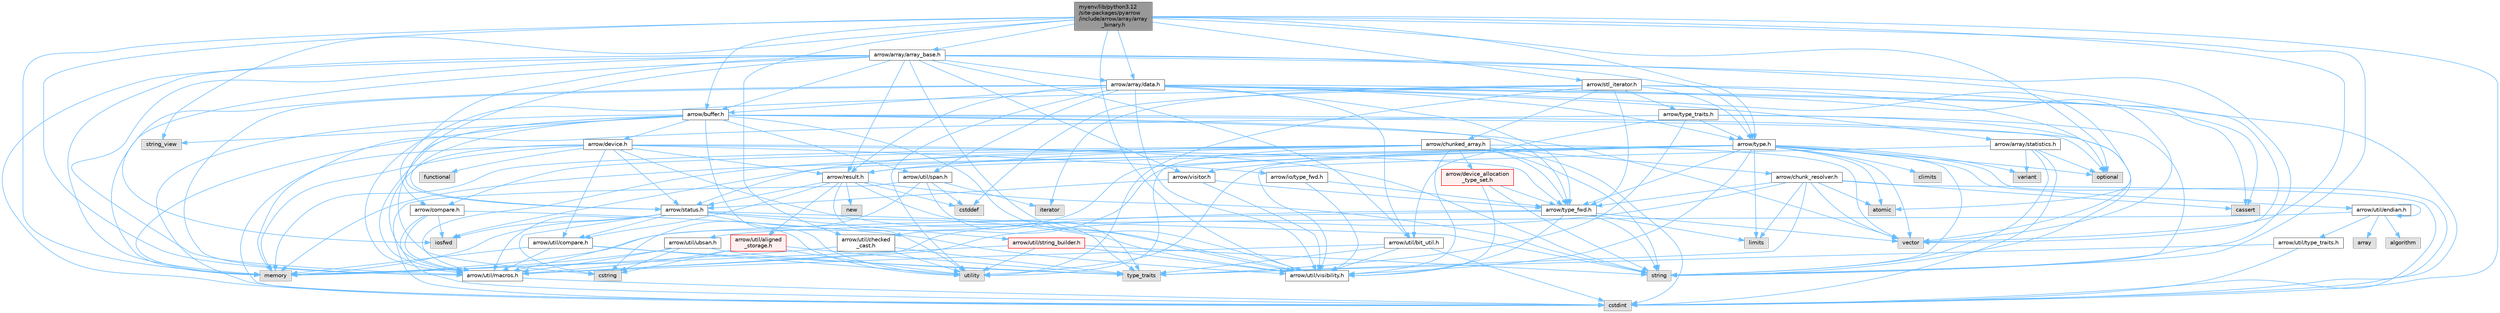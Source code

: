 digraph "myenv/lib/python3.12/site-packages/pyarrow/include/arrow/array/array_binary.h"
{
 // LATEX_PDF_SIZE
  bgcolor="transparent";
  edge [fontname=Helvetica,fontsize=10,labelfontname=Helvetica,labelfontsize=10];
  node [fontname=Helvetica,fontsize=10,shape=box,height=0.2,width=0.4];
  Node1 [id="Node000001",label="myenv/lib/python3.12\l/site-packages/pyarrow\l/include/arrow/array/array\l_binary.h",height=0.2,width=0.4,color="gray40", fillcolor="grey60", style="filled", fontcolor="black",tooltip=" "];
  Node1 -> Node2 [id="edge1_Node000001_Node000002",color="steelblue1",style="solid",tooltip=" "];
  Node2 [id="Node000002",label="cstdint",height=0.2,width=0.4,color="grey60", fillcolor="#E0E0E0", style="filled",tooltip=" "];
  Node1 -> Node3 [id="edge2_Node000001_Node000003",color="steelblue1",style="solid",tooltip=" "];
  Node3 [id="Node000003",label="memory",height=0.2,width=0.4,color="grey60", fillcolor="#E0E0E0", style="filled",tooltip=" "];
  Node1 -> Node4 [id="edge3_Node000001_Node000004",color="steelblue1",style="solid",tooltip=" "];
  Node4 [id="Node000004",label="optional",height=0.2,width=0.4,color="grey60", fillcolor="#E0E0E0", style="filled",tooltip=" "];
  Node1 -> Node5 [id="edge4_Node000001_Node000005",color="steelblue1",style="solid",tooltip=" "];
  Node5 [id="Node000005",label="string",height=0.2,width=0.4,color="grey60", fillcolor="#E0E0E0", style="filled",tooltip=" "];
  Node1 -> Node6 [id="edge5_Node000001_Node000006",color="steelblue1",style="solid",tooltip=" "];
  Node6 [id="Node000006",label="string_view",height=0.2,width=0.4,color="grey60", fillcolor="#E0E0E0", style="filled",tooltip=" "];
  Node1 -> Node7 [id="edge6_Node000001_Node000007",color="steelblue1",style="solid",tooltip=" "];
  Node7 [id="Node000007",label="vector",height=0.2,width=0.4,color="grey60", fillcolor="#E0E0E0", style="filled",tooltip=" "];
  Node1 -> Node8 [id="edge7_Node000001_Node000008",color="steelblue1",style="solid",tooltip=" "];
  Node8 [id="Node000008",label="arrow/array/array_base.h",height=0.2,width=0.4,color="grey40", fillcolor="white", style="filled",URL="$array__base_8h.html",tooltip=" "];
  Node8 -> Node2 [id="edge8_Node000008_Node000002",color="steelblue1",style="solid",tooltip=" "];
  Node8 -> Node9 [id="edge9_Node000008_Node000009",color="steelblue1",style="solid",tooltip=" "];
  Node9 [id="Node000009",label="iosfwd",height=0.2,width=0.4,color="grey60", fillcolor="#E0E0E0", style="filled",tooltip=" "];
  Node8 -> Node3 [id="edge10_Node000008_Node000003",color="steelblue1",style="solid",tooltip=" "];
  Node8 -> Node5 [id="edge11_Node000008_Node000005",color="steelblue1",style="solid",tooltip=" "];
  Node8 -> Node7 [id="edge12_Node000008_Node000007",color="steelblue1",style="solid",tooltip=" "];
  Node8 -> Node10 [id="edge13_Node000008_Node000010",color="steelblue1",style="solid",tooltip=" "];
  Node10 [id="Node000010",label="arrow/array/data.h",height=0.2,width=0.4,color="grey40", fillcolor="white", style="filled",URL="$data_8h.html",tooltip=" "];
  Node10 -> Node11 [id="edge14_Node000010_Node000011",color="steelblue1",style="solid",tooltip=" "];
  Node11 [id="Node000011",label="atomic",height=0.2,width=0.4,color="grey60", fillcolor="#E0E0E0", style="filled",tooltip=" "];
  Node10 -> Node12 [id="edge15_Node000010_Node000012",color="steelblue1",style="solid",tooltip=" "];
  Node12 [id="Node000012",label="cassert",height=0.2,width=0.4,color="grey60", fillcolor="#E0E0E0", style="filled",tooltip=" "];
  Node10 -> Node2 [id="edge16_Node000010_Node000002",color="steelblue1",style="solid",tooltip=" "];
  Node10 -> Node3 [id="edge17_Node000010_Node000003",color="steelblue1",style="solid",tooltip=" "];
  Node10 -> Node13 [id="edge18_Node000010_Node000013",color="steelblue1",style="solid",tooltip=" "];
  Node13 [id="Node000013",label="utility",height=0.2,width=0.4,color="grey60", fillcolor="#E0E0E0", style="filled",tooltip=" "];
  Node10 -> Node7 [id="edge19_Node000010_Node000007",color="steelblue1",style="solid",tooltip=" "];
  Node10 -> Node14 [id="edge20_Node000010_Node000014",color="steelblue1",style="solid",tooltip=" "];
  Node14 [id="Node000014",label="arrow/array/statistics.h",height=0.2,width=0.4,color="grey40", fillcolor="white", style="filled",URL="$arrow_2array_2statistics_8h.html",tooltip=" "];
  Node14 -> Node2 [id="edge21_Node000014_Node000002",color="steelblue1",style="solid",tooltip=" "];
  Node14 -> Node4 [id="edge22_Node000014_Node000004",color="steelblue1",style="solid",tooltip=" "];
  Node14 -> Node5 [id="edge23_Node000014_Node000005",color="steelblue1",style="solid",tooltip=" "];
  Node14 -> Node15 [id="edge24_Node000014_Node000015",color="steelblue1",style="solid",tooltip=" "];
  Node15 [id="Node000015",label="variant",height=0.2,width=0.4,color="grey60", fillcolor="#E0E0E0", style="filled",tooltip=" "];
  Node14 -> Node16 [id="edge25_Node000014_Node000016",color="steelblue1",style="solid",tooltip=" "];
  Node16 [id="Node000016",label="arrow/util/visibility.h",height=0.2,width=0.4,color="grey40", fillcolor="white", style="filled",URL="$include_2arrow_2util_2visibility_8h.html",tooltip=" "];
  Node10 -> Node17 [id="edge26_Node000010_Node000017",color="steelblue1",style="solid",tooltip=" "];
  Node17 [id="Node000017",label="arrow/buffer.h",height=0.2,width=0.4,color="grey40", fillcolor="white", style="filled",URL="$buffer_8h.html",tooltip=" "];
  Node17 -> Node2 [id="edge27_Node000017_Node000002",color="steelblue1",style="solid",tooltip=" "];
  Node17 -> Node18 [id="edge28_Node000017_Node000018",color="steelblue1",style="solid",tooltip=" "];
  Node18 [id="Node000018",label="cstring",height=0.2,width=0.4,color="grey60", fillcolor="#E0E0E0", style="filled",tooltip=" "];
  Node17 -> Node3 [id="edge29_Node000017_Node000003",color="steelblue1",style="solid",tooltip=" "];
  Node17 -> Node4 [id="edge30_Node000017_Node000004",color="steelblue1",style="solid",tooltip=" "];
  Node17 -> Node5 [id="edge31_Node000017_Node000005",color="steelblue1",style="solid",tooltip=" "];
  Node17 -> Node6 [id="edge32_Node000017_Node000006",color="steelblue1",style="solid",tooltip=" "];
  Node17 -> Node13 [id="edge33_Node000017_Node000013",color="steelblue1",style="solid",tooltip=" "];
  Node17 -> Node7 [id="edge34_Node000017_Node000007",color="steelblue1",style="solid",tooltip=" "];
  Node17 -> Node19 [id="edge35_Node000017_Node000019",color="steelblue1",style="solid",tooltip=" "];
  Node19 [id="Node000019",label="arrow/device.h",height=0.2,width=0.4,color="grey40", fillcolor="white", style="filled",URL="$device_8h.html",tooltip=" "];
  Node19 -> Node2 [id="edge36_Node000019_Node000002",color="steelblue1",style="solid",tooltip=" "];
  Node19 -> Node20 [id="edge37_Node000019_Node000020",color="steelblue1",style="solid",tooltip=" "];
  Node20 [id="Node000020",label="functional",height=0.2,width=0.4,color="grey60", fillcolor="#E0E0E0", style="filled",tooltip=" "];
  Node19 -> Node3 [id="edge38_Node000019_Node000003",color="steelblue1",style="solid",tooltip=" "];
  Node19 -> Node5 [id="edge39_Node000019_Node000005",color="steelblue1",style="solid",tooltip=" "];
  Node19 -> Node21 [id="edge40_Node000019_Node000021",color="steelblue1",style="solid",tooltip=" "];
  Node21 [id="Node000021",label="arrow/io/type_fwd.h",height=0.2,width=0.4,color="grey40", fillcolor="white", style="filled",URL="$arrow_2io_2type__fwd_8h.html",tooltip=" "];
  Node21 -> Node22 [id="edge41_Node000021_Node000022",color="steelblue1",style="solid",tooltip=" "];
  Node22 [id="Node000022",label="arrow/type_fwd.h",height=0.2,width=0.4,color="grey40", fillcolor="white", style="filled",URL="$arrow_2type__fwd_8h.html",tooltip=" "];
  Node22 -> Node23 [id="edge42_Node000022_Node000023",color="steelblue1",style="solid",tooltip=" "];
  Node23 [id="Node000023",label="limits",height=0.2,width=0.4,color="grey60", fillcolor="#E0E0E0", style="filled",tooltip=" "];
  Node22 -> Node3 [id="edge43_Node000022_Node000003",color="steelblue1",style="solid",tooltip=" "];
  Node22 -> Node5 [id="edge44_Node000022_Node000005",color="steelblue1",style="solid",tooltip=" "];
  Node22 -> Node7 [id="edge45_Node000022_Node000007",color="steelblue1",style="solid",tooltip=" "];
  Node22 -> Node24 [id="edge46_Node000022_Node000024",color="steelblue1",style="solid",tooltip=" "];
  Node24 [id="Node000024",label="arrow/util/macros.h",height=0.2,width=0.4,color="grey40", fillcolor="white", style="filled",URL="$macros_8h.html",tooltip=" "];
  Node24 -> Node2 [id="edge47_Node000024_Node000002",color="steelblue1",style="solid",tooltip=" "];
  Node22 -> Node16 [id="edge48_Node000022_Node000016",color="steelblue1",style="solid",tooltip=" "];
  Node21 -> Node16 [id="edge49_Node000021_Node000016",color="steelblue1",style="solid",tooltip=" "];
  Node19 -> Node25 [id="edge50_Node000019_Node000025",color="steelblue1",style="solid",tooltip=" "];
  Node25 [id="Node000025",label="arrow/result.h",height=0.2,width=0.4,color="grey40", fillcolor="white", style="filled",URL="$result_8h.html",tooltip=" "];
  Node25 -> Node26 [id="edge51_Node000025_Node000026",color="steelblue1",style="solid",tooltip=" "];
  Node26 [id="Node000026",label="cstddef",height=0.2,width=0.4,color="grey60", fillcolor="#E0E0E0", style="filled",tooltip=" "];
  Node25 -> Node27 [id="edge52_Node000025_Node000027",color="steelblue1",style="solid",tooltip=" "];
  Node27 [id="Node000027",label="new",height=0.2,width=0.4,color="grey60", fillcolor="#E0E0E0", style="filled",tooltip=" "];
  Node25 -> Node5 [id="edge53_Node000025_Node000005",color="steelblue1",style="solid",tooltip=" "];
  Node25 -> Node28 [id="edge54_Node000025_Node000028",color="steelblue1",style="solid",tooltip=" "];
  Node28 [id="Node000028",label="type_traits",height=0.2,width=0.4,color="grey60", fillcolor="#E0E0E0", style="filled",tooltip=" "];
  Node25 -> Node13 [id="edge55_Node000025_Node000013",color="steelblue1",style="solid",tooltip=" "];
  Node25 -> Node29 [id="edge56_Node000025_Node000029",color="steelblue1",style="solid",tooltip=" "];
  Node29 [id="Node000029",label="arrow/status.h",height=0.2,width=0.4,color="grey40", fillcolor="white", style="filled",URL="$status_8h.html",tooltip=" "];
  Node29 -> Node18 [id="edge57_Node000029_Node000018",color="steelblue1",style="solid",tooltip=" "];
  Node29 -> Node9 [id="edge58_Node000029_Node000009",color="steelblue1",style="solid",tooltip=" "];
  Node29 -> Node3 [id="edge59_Node000029_Node000003",color="steelblue1",style="solid",tooltip=" "];
  Node29 -> Node5 [id="edge60_Node000029_Node000005",color="steelblue1",style="solid",tooltip=" "];
  Node29 -> Node13 [id="edge61_Node000029_Node000013",color="steelblue1",style="solid",tooltip=" "];
  Node29 -> Node30 [id="edge62_Node000029_Node000030",color="steelblue1",style="solid",tooltip=" "];
  Node30 [id="Node000030",label="arrow/util/compare.h",height=0.2,width=0.4,color="grey40", fillcolor="white", style="filled",URL="$util_2compare_8h.html",tooltip=" "];
  Node30 -> Node3 [id="edge63_Node000030_Node000003",color="steelblue1",style="solid",tooltip=" "];
  Node30 -> Node28 [id="edge64_Node000030_Node000028",color="steelblue1",style="solid",tooltip=" "];
  Node30 -> Node13 [id="edge65_Node000030_Node000013",color="steelblue1",style="solid",tooltip=" "];
  Node30 -> Node24 [id="edge66_Node000030_Node000024",color="steelblue1",style="solid",tooltip=" "];
  Node29 -> Node24 [id="edge67_Node000029_Node000024",color="steelblue1",style="solid",tooltip=" "];
  Node29 -> Node31 [id="edge68_Node000029_Node000031",color="steelblue1",style="solid",tooltip=" "];
  Node31 [id="Node000031",label="arrow/util/string_builder.h",height=0.2,width=0.4,color="red", fillcolor="#FFF0F0", style="filled",URL="$string__builder_8h.html",tooltip=" "];
  Node31 -> Node3 [id="edge69_Node000031_Node000003",color="steelblue1",style="solid",tooltip=" "];
  Node31 -> Node5 [id="edge70_Node000031_Node000005",color="steelblue1",style="solid",tooltip=" "];
  Node31 -> Node13 [id="edge71_Node000031_Node000013",color="steelblue1",style="solid",tooltip=" "];
  Node31 -> Node16 [id="edge72_Node000031_Node000016",color="steelblue1",style="solid",tooltip=" "];
  Node29 -> Node16 [id="edge73_Node000029_Node000016",color="steelblue1",style="solid",tooltip=" "];
  Node25 -> Node33 [id="edge74_Node000025_Node000033",color="steelblue1",style="solid",tooltip=" "];
  Node33 [id="Node000033",label="arrow/util/aligned\l_storage.h",height=0.2,width=0.4,color="red", fillcolor="#FFF0F0", style="filled",URL="$aligned__storage_8h.html",tooltip=" "];
  Node33 -> Node18 [id="edge75_Node000033_Node000018",color="steelblue1",style="solid",tooltip=" "];
  Node33 -> Node28 [id="edge76_Node000033_Node000028",color="steelblue1",style="solid",tooltip=" "];
  Node33 -> Node13 [id="edge77_Node000033_Node000013",color="steelblue1",style="solid",tooltip=" "];
  Node33 -> Node24 [id="edge78_Node000033_Node000024",color="steelblue1",style="solid",tooltip=" "];
  Node25 -> Node30 [id="edge79_Node000025_Node000030",color="steelblue1",style="solid",tooltip=" "];
  Node19 -> Node29 [id="edge80_Node000019_Node000029",color="steelblue1",style="solid",tooltip=" "];
  Node19 -> Node22 [id="edge81_Node000019_Node000022",color="steelblue1",style="solid",tooltip=" "];
  Node19 -> Node30 [id="edge82_Node000019_Node000030",color="steelblue1",style="solid",tooltip=" "];
  Node19 -> Node24 [id="edge83_Node000019_Node000024",color="steelblue1",style="solid",tooltip=" "];
  Node19 -> Node16 [id="edge84_Node000019_Node000016",color="steelblue1",style="solid",tooltip=" "];
  Node17 -> Node29 [id="edge85_Node000017_Node000029",color="steelblue1",style="solid",tooltip=" "];
  Node17 -> Node22 [id="edge86_Node000017_Node000022",color="steelblue1",style="solid",tooltip=" "];
  Node17 -> Node24 [id="edge87_Node000017_Node000024",color="steelblue1",style="solid",tooltip=" "];
  Node17 -> Node35 [id="edge88_Node000017_Node000035",color="steelblue1",style="solid",tooltip=" "];
  Node35 [id="Node000035",label="arrow/util/span.h",height=0.2,width=0.4,color="grey40", fillcolor="white", style="filled",URL="$span_8h.html",tooltip=" "];
  Node35 -> Node26 [id="edge89_Node000035_Node000026",color="steelblue1",style="solid",tooltip=" "];
  Node35 -> Node2 [id="edge90_Node000035_Node000002",color="steelblue1",style="solid",tooltip=" "];
  Node35 -> Node18 [id="edge91_Node000035_Node000018",color="steelblue1",style="solid",tooltip=" "];
  Node35 -> Node36 [id="edge92_Node000035_Node000036",color="steelblue1",style="solid",tooltip=" "];
  Node36 [id="Node000036",label="iterator",height=0.2,width=0.4,color="grey60", fillcolor="#E0E0E0", style="filled",tooltip=" "];
  Node35 -> Node28 [id="edge93_Node000035_Node000028",color="steelblue1",style="solid",tooltip=" "];
  Node17 -> Node16 [id="edge94_Node000017_Node000016",color="steelblue1",style="solid",tooltip=" "];
  Node10 -> Node25 [id="edge95_Node000010_Node000025",color="steelblue1",style="solid",tooltip=" "];
  Node10 -> Node37 [id="edge96_Node000010_Node000037",color="steelblue1",style="solid",tooltip=" "];
  Node37 [id="Node000037",label="arrow/type.h",height=0.2,width=0.4,color="grey40", fillcolor="white", style="filled",URL="$type_8h.html",tooltip=" "];
  Node37 -> Node11 [id="edge97_Node000037_Node000011",color="steelblue1",style="solid",tooltip=" "];
  Node37 -> Node38 [id="edge98_Node000037_Node000038",color="steelblue1",style="solid",tooltip=" "];
  Node38 [id="Node000038",label="climits",height=0.2,width=0.4,color="grey60", fillcolor="#E0E0E0", style="filled",tooltip=" "];
  Node37 -> Node2 [id="edge99_Node000037_Node000002",color="steelblue1",style="solid",tooltip=" "];
  Node37 -> Node9 [id="edge100_Node000037_Node000009",color="steelblue1",style="solid",tooltip=" "];
  Node37 -> Node23 [id="edge101_Node000037_Node000023",color="steelblue1",style="solid",tooltip=" "];
  Node37 -> Node3 [id="edge102_Node000037_Node000003",color="steelblue1",style="solid",tooltip=" "];
  Node37 -> Node4 [id="edge103_Node000037_Node000004",color="steelblue1",style="solid",tooltip=" "];
  Node37 -> Node5 [id="edge104_Node000037_Node000005",color="steelblue1",style="solid",tooltip=" "];
  Node37 -> Node13 [id="edge105_Node000037_Node000013",color="steelblue1",style="solid",tooltip=" "];
  Node37 -> Node15 [id="edge106_Node000037_Node000015",color="steelblue1",style="solid",tooltip=" "];
  Node37 -> Node7 [id="edge107_Node000037_Node000007",color="steelblue1",style="solid",tooltip=" "];
  Node37 -> Node25 [id="edge108_Node000037_Node000025",color="steelblue1",style="solid",tooltip=" "];
  Node37 -> Node22 [id="edge109_Node000037_Node000022",color="steelblue1",style="solid",tooltip=" "];
  Node37 -> Node39 [id="edge110_Node000037_Node000039",color="steelblue1",style="solid",tooltip=" "];
  Node39 [id="Node000039",label="arrow/util/checked\l_cast.h",height=0.2,width=0.4,color="grey40", fillcolor="white", style="filled",URL="$checked__cast_8h.html",tooltip=" "];
  Node39 -> Node3 [id="edge111_Node000039_Node000003",color="steelblue1",style="solid",tooltip=" "];
  Node39 -> Node28 [id="edge112_Node000039_Node000028",color="steelblue1",style="solid",tooltip=" "];
  Node39 -> Node13 [id="edge113_Node000039_Node000013",color="steelblue1",style="solid",tooltip=" "];
  Node37 -> Node40 [id="edge114_Node000037_Node000040",color="steelblue1",style="solid",tooltip=" "];
  Node40 [id="Node000040",label="arrow/util/endian.h",height=0.2,width=0.4,color="grey40", fillcolor="white", style="filled",URL="$endian_8h.html",tooltip=" "];
  Node40 -> Node40 [id="edge115_Node000040_Node000040",color="steelblue1",style="solid",tooltip=" "];
  Node40 -> Node41 [id="edge116_Node000040_Node000041",color="steelblue1",style="solid",tooltip=" "];
  Node41 [id="Node000041",label="algorithm",height=0.2,width=0.4,color="grey60", fillcolor="#E0E0E0", style="filled",tooltip=" "];
  Node40 -> Node42 [id="edge117_Node000040_Node000042",color="steelblue1",style="solid",tooltip=" "];
  Node42 [id="Node000042",label="array",height=0.2,width=0.4,color="grey60", fillcolor="#E0E0E0", style="filled",tooltip=" "];
  Node40 -> Node43 [id="edge118_Node000040_Node000043",color="steelblue1",style="solid",tooltip=" "];
  Node43 [id="Node000043",label="arrow/util/type_traits.h",height=0.2,width=0.4,color="grey40", fillcolor="white", style="filled",URL="$include_2arrow_2util_2type__traits_8h.html",tooltip=" "];
  Node43 -> Node2 [id="edge119_Node000043_Node000002",color="steelblue1",style="solid",tooltip=" "];
  Node43 -> Node28 [id="edge120_Node000043_Node000028",color="steelblue1",style="solid",tooltip=" "];
  Node40 -> Node44 [id="edge121_Node000040_Node000044",color="steelblue1",style="solid",tooltip=" "];
  Node44 [id="Node000044",label="arrow/util/ubsan.h",height=0.2,width=0.4,color="grey40", fillcolor="white", style="filled",URL="$ubsan_8h.html",tooltip=" "];
  Node44 -> Node18 [id="edge122_Node000044_Node000018",color="steelblue1",style="solid",tooltip=" "];
  Node44 -> Node3 [id="edge123_Node000044_Node000003",color="steelblue1",style="solid",tooltip=" "];
  Node44 -> Node28 [id="edge124_Node000044_Node000028",color="steelblue1",style="solid",tooltip=" "];
  Node44 -> Node24 [id="edge125_Node000044_Node000024",color="steelblue1",style="solid",tooltip=" "];
  Node37 -> Node24 [id="edge126_Node000037_Node000024",color="steelblue1",style="solid",tooltip=" "];
  Node37 -> Node16 [id="edge127_Node000037_Node000016",color="steelblue1",style="solid",tooltip=" "];
  Node37 -> Node45 [id="edge128_Node000037_Node000045",color="steelblue1",style="solid",tooltip=" "];
  Node45 [id="Node000045",label="arrow/visitor.h",height=0.2,width=0.4,color="grey40", fillcolor="white", style="filled",URL="$visitor_8h.html",tooltip=" "];
  Node45 -> Node29 [id="edge129_Node000045_Node000029",color="steelblue1",style="solid",tooltip=" "];
  Node45 -> Node22 [id="edge130_Node000045_Node000022",color="steelblue1",style="solid",tooltip=" "];
  Node45 -> Node16 [id="edge131_Node000045_Node000016",color="steelblue1",style="solid",tooltip=" "];
  Node10 -> Node22 [id="edge132_Node000010_Node000022",color="steelblue1",style="solid",tooltip=" "];
  Node10 -> Node46 [id="edge133_Node000010_Node000046",color="steelblue1",style="solid",tooltip=" "];
  Node46 [id="Node000046",label="arrow/util/bit_util.h",height=0.2,width=0.4,color="grey40", fillcolor="white", style="filled",URL="$bit__util_8h.html",tooltip=" "];
  Node46 -> Node2 [id="edge134_Node000046_Node000002",color="steelblue1",style="solid",tooltip=" "];
  Node46 -> Node28 [id="edge135_Node000046_Node000028",color="steelblue1",style="solid",tooltip=" "];
  Node46 -> Node24 [id="edge136_Node000046_Node000024",color="steelblue1",style="solid",tooltip=" "];
  Node46 -> Node16 [id="edge137_Node000046_Node000016",color="steelblue1",style="solid",tooltip=" "];
  Node10 -> Node24 [id="edge138_Node000010_Node000024",color="steelblue1",style="solid",tooltip=" "];
  Node10 -> Node35 [id="edge139_Node000010_Node000035",color="steelblue1",style="solid",tooltip=" "];
  Node10 -> Node16 [id="edge140_Node000010_Node000016",color="steelblue1",style="solid",tooltip=" "];
  Node8 -> Node17 [id="edge141_Node000008_Node000017",color="steelblue1",style="solid",tooltip=" "];
  Node8 -> Node47 [id="edge142_Node000008_Node000047",color="steelblue1",style="solid",tooltip=" "];
  Node47 [id="Node000047",label="arrow/compare.h",height=0.2,width=0.4,color="grey40", fillcolor="white", style="filled",URL="$compare_8h.html",tooltip=" "];
  Node47 -> Node2 [id="edge143_Node000047_Node000002",color="steelblue1",style="solid",tooltip=" "];
  Node47 -> Node9 [id="edge144_Node000047_Node000009",color="steelblue1",style="solid",tooltip=" "];
  Node47 -> Node24 [id="edge145_Node000047_Node000024",color="steelblue1",style="solid",tooltip=" "];
  Node47 -> Node16 [id="edge146_Node000047_Node000016",color="steelblue1",style="solid",tooltip=" "];
  Node8 -> Node25 [id="edge147_Node000008_Node000025",color="steelblue1",style="solid",tooltip=" "];
  Node8 -> Node29 [id="edge148_Node000008_Node000029",color="steelblue1",style="solid",tooltip=" "];
  Node8 -> Node37 [id="edge149_Node000008_Node000037",color="steelblue1",style="solid",tooltip=" "];
  Node8 -> Node46 [id="edge150_Node000008_Node000046",color="steelblue1",style="solid",tooltip=" "];
  Node8 -> Node24 [id="edge151_Node000008_Node000024",color="steelblue1",style="solid",tooltip=" "];
  Node8 -> Node16 [id="edge152_Node000008_Node000016",color="steelblue1",style="solid",tooltip=" "];
  Node8 -> Node45 [id="edge153_Node000008_Node000045",color="steelblue1",style="solid",tooltip=" "];
  Node1 -> Node10 [id="edge154_Node000001_Node000010",color="steelblue1",style="solid",tooltip=" "];
  Node1 -> Node17 [id="edge155_Node000001_Node000017",color="steelblue1",style="solid",tooltip=" "];
  Node1 -> Node48 [id="edge156_Node000001_Node000048",color="steelblue1",style="solid",tooltip=" "];
  Node48 [id="Node000048",label="arrow/stl_iterator.h",height=0.2,width=0.4,color="grey40", fillcolor="white", style="filled",URL="$stl__iterator_8h.html",tooltip=" "];
  Node48 -> Node12 [id="edge157_Node000048_Node000012",color="steelblue1",style="solid",tooltip=" "];
  Node48 -> Node26 [id="edge158_Node000048_Node000026",color="steelblue1",style="solid",tooltip=" "];
  Node48 -> Node36 [id="edge159_Node000048_Node000036",color="steelblue1",style="solid",tooltip=" "];
  Node48 -> Node4 [id="edge160_Node000048_Node000004",color="steelblue1",style="solid",tooltip=" "];
  Node48 -> Node13 [id="edge161_Node000048_Node000013",color="steelblue1",style="solid",tooltip=" "];
  Node48 -> Node49 [id="edge162_Node000048_Node000049",color="steelblue1",style="solid",tooltip=" "];
  Node49 [id="Node000049",label="arrow/chunked_array.h",height=0.2,width=0.4,color="grey40", fillcolor="white", style="filled",URL="$chunked__array_8h.html",tooltip=" "];
  Node49 -> Node2 [id="edge163_Node000049_Node000002",color="steelblue1",style="solid",tooltip=" "];
  Node49 -> Node3 [id="edge164_Node000049_Node000003",color="steelblue1",style="solid",tooltip=" "];
  Node49 -> Node5 [id="edge165_Node000049_Node000005",color="steelblue1",style="solid",tooltip=" "];
  Node49 -> Node13 [id="edge166_Node000049_Node000013",color="steelblue1",style="solid",tooltip=" "];
  Node49 -> Node7 [id="edge167_Node000049_Node000007",color="steelblue1",style="solid",tooltip=" "];
  Node49 -> Node50 [id="edge168_Node000049_Node000050",color="steelblue1",style="solid",tooltip=" "];
  Node50 [id="Node000050",label="arrow/chunk_resolver.h",height=0.2,width=0.4,color="grey40", fillcolor="white", style="filled",URL="$chunk__resolver_8h.html",tooltip=" "];
  Node50 -> Node11 [id="edge169_Node000050_Node000011",color="steelblue1",style="solid",tooltip=" "];
  Node50 -> Node12 [id="edge170_Node000050_Node000012",color="steelblue1",style="solid",tooltip=" "];
  Node50 -> Node2 [id="edge171_Node000050_Node000002",color="steelblue1",style="solid",tooltip=" "];
  Node50 -> Node23 [id="edge172_Node000050_Node000023",color="steelblue1",style="solid",tooltip=" "];
  Node50 -> Node28 [id="edge173_Node000050_Node000028",color="steelblue1",style="solid",tooltip=" "];
  Node50 -> Node7 [id="edge174_Node000050_Node000007",color="steelblue1",style="solid",tooltip=" "];
  Node50 -> Node22 [id="edge175_Node000050_Node000022",color="steelblue1",style="solid",tooltip=" "];
  Node50 -> Node24 [id="edge176_Node000050_Node000024",color="steelblue1",style="solid",tooltip=" "];
  Node49 -> Node47 [id="edge177_Node000049_Node000047",color="steelblue1",style="solid",tooltip=" "];
  Node49 -> Node51 [id="edge178_Node000049_Node000051",color="steelblue1",style="solid",tooltip=" "];
  Node51 [id="Node000051",label="arrow/device_allocation\l_type_set.h",height=0.2,width=0.4,color="red", fillcolor="#FFF0F0", style="filled",URL="$device__allocation__type__set_8h.html",tooltip=" "];
  Node51 -> Node5 [id="edge179_Node000051_Node000005",color="steelblue1",style="solid",tooltip=" "];
  Node51 -> Node22 [id="edge180_Node000051_Node000022",color="steelblue1",style="solid",tooltip=" "];
  Node51 -> Node16 [id="edge181_Node000051_Node000016",color="steelblue1",style="solid",tooltip=" "];
  Node49 -> Node25 [id="edge182_Node000049_Node000025",color="steelblue1",style="solid",tooltip=" "];
  Node49 -> Node29 [id="edge183_Node000049_Node000029",color="steelblue1",style="solid",tooltip=" "];
  Node49 -> Node22 [id="edge184_Node000049_Node000022",color="steelblue1",style="solid",tooltip=" "];
  Node49 -> Node24 [id="edge185_Node000049_Node000024",color="steelblue1",style="solid",tooltip=" "];
  Node49 -> Node16 [id="edge186_Node000049_Node000016",color="steelblue1",style="solid",tooltip=" "];
  Node48 -> Node37 [id="edge187_Node000048_Node000037",color="steelblue1",style="solid",tooltip=" "];
  Node48 -> Node22 [id="edge188_Node000048_Node000022",color="steelblue1",style="solid",tooltip=" "];
  Node48 -> Node53 [id="edge189_Node000048_Node000053",color="steelblue1",style="solid",tooltip=" "];
  Node53 [id="Node000053",label="arrow/type_traits.h",height=0.2,width=0.4,color="grey40", fillcolor="white", style="filled",URL="$include_2arrow_2type__traits_8h.html",tooltip=" "];
  Node53 -> Node3 [id="edge190_Node000053_Node000003",color="steelblue1",style="solid",tooltip=" "];
  Node53 -> Node5 [id="edge191_Node000053_Node000005",color="steelblue1",style="solid",tooltip=" "];
  Node53 -> Node28 [id="edge192_Node000053_Node000028",color="steelblue1",style="solid",tooltip=" "];
  Node53 -> Node7 [id="edge193_Node000053_Node000007",color="steelblue1",style="solid",tooltip=" "];
  Node53 -> Node37 [id="edge194_Node000053_Node000037",color="steelblue1",style="solid",tooltip=" "];
  Node53 -> Node46 [id="edge195_Node000053_Node000046",color="steelblue1",style="solid",tooltip=" "];
  Node48 -> Node24 [id="edge196_Node000048_Node000024",color="steelblue1",style="solid",tooltip=" "];
  Node1 -> Node37 [id="edge197_Node000001_Node000037",color="steelblue1",style="solid",tooltip=" "];
  Node1 -> Node39 [id="edge198_Node000001_Node000039",color="steelblue1",style="solid",tooltip=" "];
  Node1 -> Node24 [id="edge199_Node000001_Node000024",color="steelblue1",style="solid",tooltip=" "];
  Node1 -> Node16 [id="edge200_Node000001_Node000016",color="steelblue1",style="solid",tooltip=" "];
}

